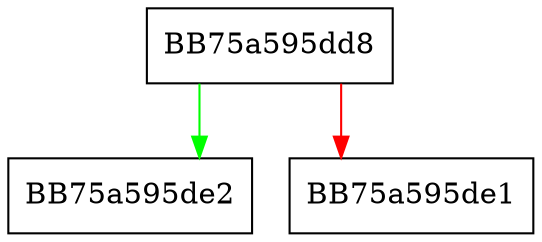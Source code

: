 digraph btreePageFromDbPage {
  node [shape="box"];
  graph [splines=ortho];
  BB75a595dd8 -> BB75a595de2 [color="green"];
  BB75a595dd8 -> BB75a595de1 [color="red"];
}